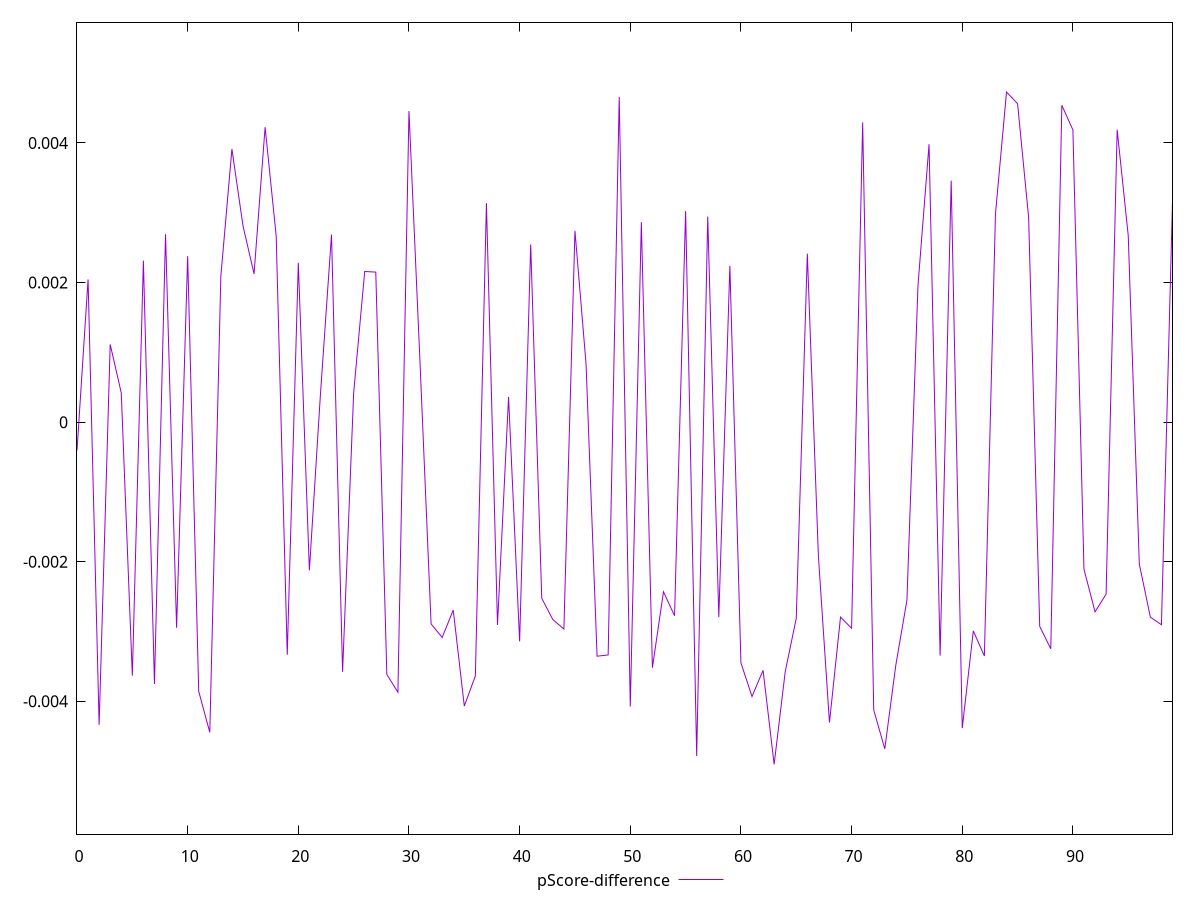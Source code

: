 reset

$pScoreDifference <<EOF
0 -0.00040720402824478974
1 0.0020453022774968854
2 -0.004336651467566899
3 0.0011136406919576292
4 0.00041843568028876454
5 -0.003632898324456013
6 0.002314296365465429
7 -0.0037534853264896695
8 0.002692747379503868
9 -0.0029463981947076556
10 0.0023780237656991776
11 -0.003857419498845549
12 -0.004445538569883056
13 0.0020932273472169527
14 0.003912839501593157
15 0.0028122623637456545
16 0.002124368188174741
17 0.0042261507510436
18 0.0026684371429108733
19 -0.0033325566384637684
20 0.0022830092535419677
21 -0.0021234742987001898
22 0.00039943315222545905
23 0.002687886500125636
24 -0.003578120597740986
25 0.00041473949543213706
26 0.002158400636433022
27 0.002149798074904563
28 -0.003616528460832713
29 -0.0038707394694510455
30 0.004457307894216167
31 0.0008492368604403611
32 -0.002892240962165671
33 -0.003085505169104774
34 -0.0026924808626790364
35 -0.004068218340202101
36 -0.0036371925652820547
37 0.0031374534742831806
38 -0.0029071835456631057
39 0.0003604561314916599
40 -0.0031420284211065574
41 0.002546057113008704
42 -0.002524590202189758
43 -0.0028293170722732963
44 -0.0029650393948574827
45 0.00274131184738291
46 0.0008386952298258255
47 -0.0033542238004166114
48 -0.0033363181928981467
49 0.00465857785390289
50 -0.00407523115643782
51 0.002864322457939328
52 -0.0035191707655637394
53 -0.0024306609879364283
54 -0.002774556456009547
55 0.0030236762800093797
56 -0.00478395305499868
57 0.0029447090417191735
58 -0.002793957931085167
59 0.0022395403054398244
60 -0.003450855330526914
61 -0.003931579462613688
62 -0.0035562949177043723
63 -0.004903738913986766
64 -0.003578165190451954
65 -0.0028101734784033994
66 0.002413652154556356
67 -0.0019198081926595778
68 -0.004304396636112484
69 -0.002793692127894709
70 -0.0029539471748265544
71 0.0042950903407638075
72 -0.004124876195444882
73 -0.0046818929376450935
74 -0.0034774071619234626
75 -0.002553190608196365
76 0.001957507381663781
77 0.0039817398520161085
78 -0.0033455580720571643
79 0.003460917223462645
80 -0.004384543919908945
81 -0.002991676661052489
82 -0.0033512141500813275
83 0.00297971309335332
84 0.0047292529510620795
85 0.004563410397698364
86 0.002929758331719934
87 -0.002926429945504072
88 -0.0032486138891668626
89 0.004540133221981102
90 0.004186997040577234
91 -0.002106860227303664
92 -0.0027178447474078826
93 -0.002465522241144602
94 0.004189795290122311
95 0.0026733003582189996
96 -0.0020330704509404773
97 -0.0027944895399294456
98 -0.002903447589654773
99 0.0031667515259123924
EOF

set key outside below
set xrange [0:99]
set yrange [-0.005903738913986766:0.00572925295106208]
set trange [-0.005903738913986766:0.00572925295106208]
set terminal svg size 640, 500 enhanced background rgb 'white'
set output "reports/report_00032_2021-02-25T10-28-15.087Z/largest-contentful-paint/samples/music/pScore-difference/values.svg"

plot $pScoreDifference title "pScore-difference" with line

reset
